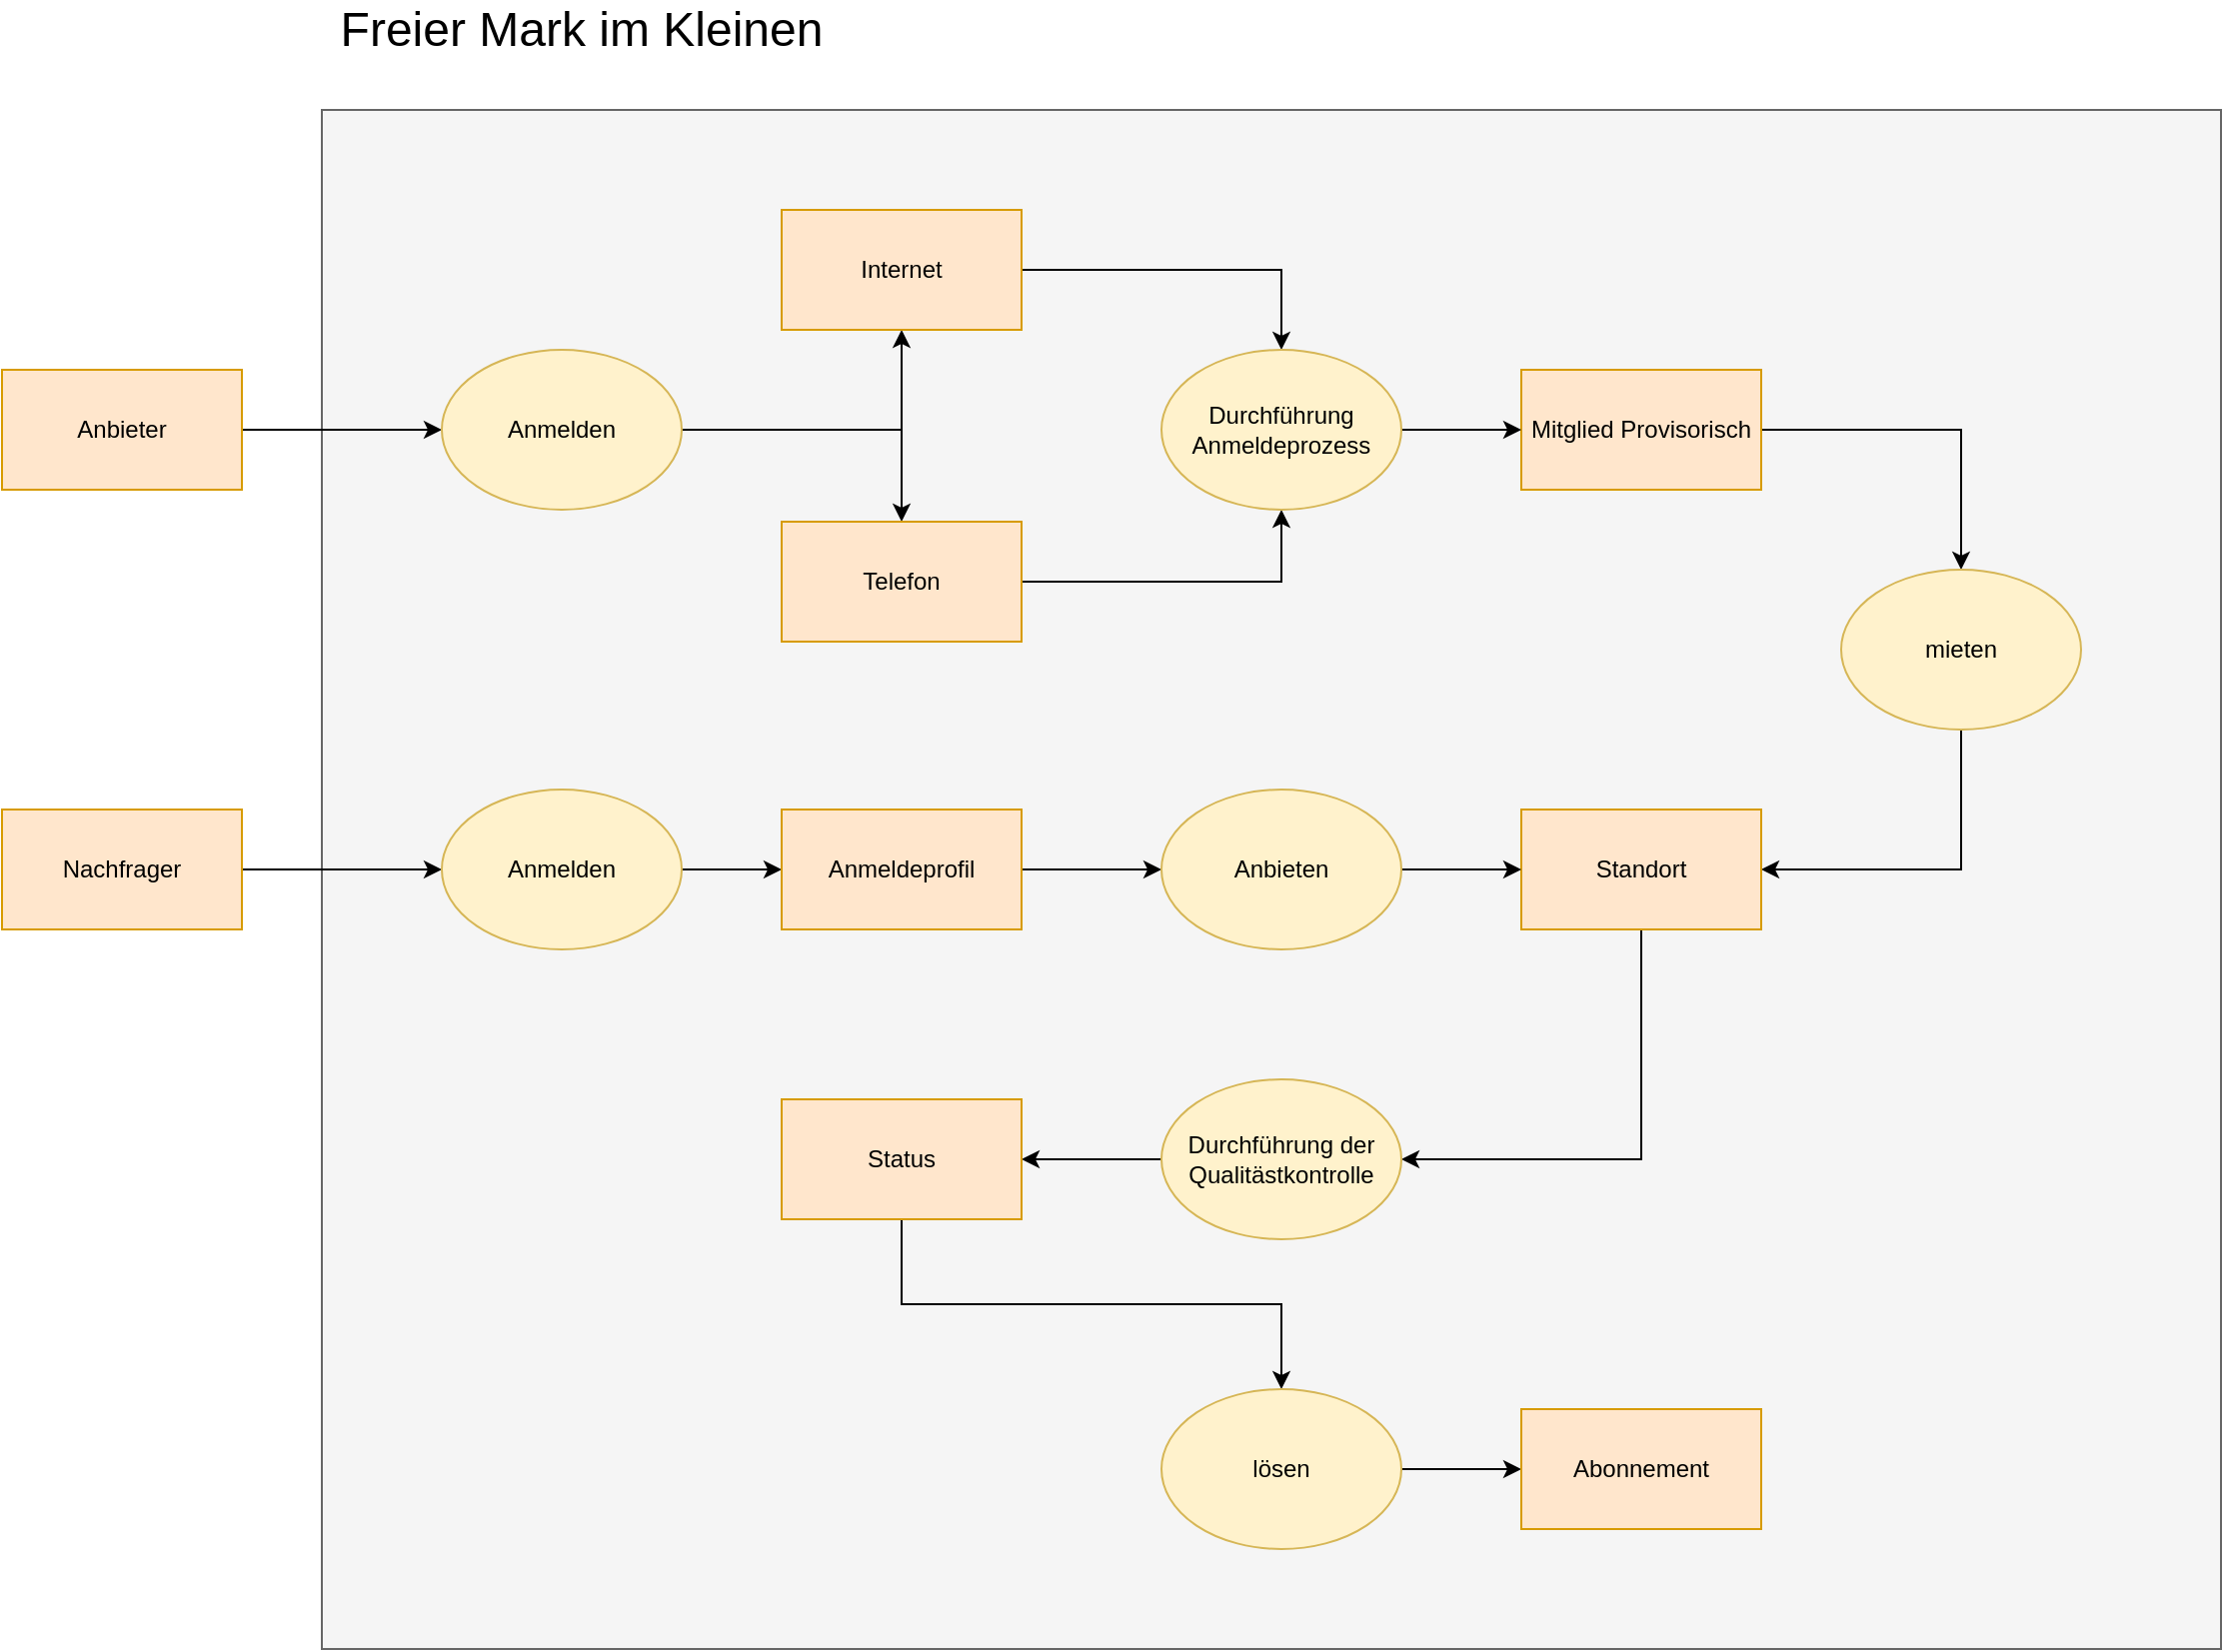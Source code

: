 <mxfile version="13.10.9" type="github">
  <diagram id="1d6je53Co4X1XFdIaq6g" name="Page-1">
    <mxGraphModel dx="2130" dy="970" grid="1" gridSize="10" guides="1" tooltips="1" connect="1" arrows="1" fold="1" page="1" pageScale="1" pageWidth="827" pageHeight="1169" math="0" shadow="0">
      <root>
        <mxCell id="0" />
        <mxCell id="1" parent="0" />
        <mxCell id="6YlxYn7CpiebAkPf-IOl-47" value="" style="rounded=0;whiteSpace=wrap;html=1;shadow=0;fillColor=#f5f5f5;strokeColor=#666666;fontColor=#333333;" vertex="1" parent="1">
          <mxGeometry x="320" y="90" width="950" height="770" as="geometry" />
        </mxCell>
        <mxCell id="6YlxYn7CpiebAkPf-IOl-2" value="&lt;font style=&quot;font-size: 24px&quot;&gt;Freier Mark im Kleinen&lt;/font&gt;" style="text;html=1;strokeColor=none;fillColor=none;align=center;verticalAlign=middle;whiteSpace=wrap;rounded=0;" vertex="1" parent="1">
          <mxGeometry x="320" y="40" width="260" height="20" as="geometry" />
        </mxCell>
        <mxCell id="6YlxYn7CpiebAkPf-IOl-6" style="edgeStyle=orthogonalEdgeStyle;rounded=0;orthogonalLoop=1;jettySize=auto;html=1;exitX=1;exitY=0.5;exitDx=0;exitDy=0;entryX=0;entryY=0.5;entryDx=0;entryDy=0;" edge="1" parent="1" source="6YlxYn7CpiebAkPf-IOl-3" target="6YlxYn7CpiebAkPf-IOl-4">
          <mxGeometry relative="1" as="geometry" />
        </mxCell>
        <mxCell id="6YlxYn7CpiebAkPf-IOl-3" value="Anbieter" style="rounded=0;whiteSpace=wrap;html=1;fillColor=#ffe6cc;strokeColor=#d79b00;" vertex="1" parent="1">
          <mxGeometry x="160" y="220" width="120" height="60" as="geometry" />
        </mxCell>
        <mxCell id="6YlxYn7CpiebAkPf-IOl-14" style="edgeStyle=orthogonalEdgeStyle;rounded=0;orthogonalLoop=1;jettySize=auto;html=1;exitX=1;exitY=0.5;exitDx=0;exitDy=0;entryX=0.5;entryY=0;entryDx=0;entryDy=0;" edge="1" parent="1" source="6YlxYn7CpiebAkPf-IOl-4" target="6YlxYn7CpiebAkPf-IOl-9">
          <mxGeometry relative="1" as="geometry" />
        </mxCell>
        <mxCell id="6YlxYn7CpiebAkPf-IOl-15" style="edgeStyle=orthogonalEdgeStyle;rounded=0;orthogonalLoop=1;jettySize=auto;html=1;exitX=1;exitY=0.5;exitDx=0;exitDy=0;entryX=0.5;entryY=1;entryDx=0;entryDy=0;" edge="1" parent="1" source="6YlxYn7CpiebAkPf-IOl-4" target="6YlxYn7CpiebAkPf-IOl-10">
          <mxGeometry relative="1" as="geometry" />
        </mxCell>
        <mxCell id="6YlxYn7CpiebAkPf-IOl-4" value="Anmelden" style="ellipse;whiteSpace=wrap;html=1;fillColor=#fff2cc;strokeColor=#d6b656;" vertex="1" parent="1">
          <mxGeometry x="380" y="210" width="120" height="80" as="geometry" />
        </mxCell>
        <mxCell id="6YlxYn7CpiebAkPf-IOl-20" style="edgeStyle=orthogonalEdgeStyle;rounded=0;orthogonalLoop=1;jettySize=auto;html=1;exitX=1;exitY=0.5;exitDx=0;exitDy=0;entryX=0.5;entryY=1;entryDx=0;entryDy=0;" edge="1" parent="1" source="6YlxYn7CpiebAkPf-IOl-9" target="6YlxYn7CpiebAkPf-IOl-18">
          <mxGeometry relative="1" as="geometry" />
        </mxCell>
        <mxCell id="6YlxYn7CpiebAkPf-IOl-9" value="Telefon" style="rounded=0;whiteSpace=wrap;html=1;fillColor=#ffe6cc;strokeColor=#d79b00;" vertex="1" parent="1">
          <mxGeometry x="550" y="296" width="120" height="60" as="geometry" />
        </mxCell>
        <mxCell id="6YlxYn7CpiebAkPf-IOl-19" style="edgeStyle=orthogonalEdgeStyle;rounded=0;orthogonalLoop=1;jettySize=auto;html=1;exitX=1;exitY=0.5;exitDx=0;exitDy=0;entryX=0.5;entryY=0;entryDx=0;entryDy=0;" edge="1" parent="1" source="6YlxYn7CpiebAkPf-IOl-10" target="6YlxYn7CpiebAkPf-IOl-18">
          <mxGeometry relative="1" as="geometry" />
        </mxCell>
        <mxCell id="6YlxYn7CpiebAkPf-IOl-10" value="Internet" style="rounded=0;whiteSpace=wrap;html=1;fillColor=#ffe6cc;strokeColor=#d79b00;" vertex="1" parent="1">
          <mxGeometry x="550" y="140" width="120" height="60" as="geometry" />
        </mxCell>
        <mxCell id="6YlxYn7CpiebAkPf-IOl-23" style="edgeStyle=orthogonalEdgeStyle;rounded=0;orthogonalLoop=1;jettySize=auto;html=1;exitX=1;exitY=0.5;exitDx=0;exitDy=0;entryX=0.5;entryY=0;entryDx=0;entryDy=0;" edge="1" parent="1" source="6YlxYn7CpiebAkPf-IOl-16" target="6YlxYn7CpiebAkPf-IOl-22">
          <mxGeometry relative="1" as="geometry" />
        </mxCell>
        <mxCell id="6YlxYn7CpiebAkPf-IOl-16" value="Mitglied Provisorisch" style="rounded=0;whiteSpace=wrap;html=1;fillColor=#ffe6cc;strokeColor=#d79b00;" vertex="1" parent="1">
          <mxGeometry x="920" y="220" width="120" height="60" as="geometry" />
        </mxCell>
        <mxCell id="6YlxYn7CpiebAkPf-IOl-21" style="edgeStyle=orthogonalEdgeStyle;rounded=0;orthogonalLoop=1;jettySize=auto;html=1;exitX=1;exitY=0.5;exitDx=0;exitDy=0;" edge="1" parent="1" source="6YlxYn7CpiebAkPf-IOl-18" target="6YlxYn7CpiebAkPf-IOl-16">
          <mxGeometry relative="1" as="geometry" />
        </mxCell>
        <mxCell id="6YlxYn7CpiebAkPf-IOl-18" value="Durchführung Anmeldeprozess" style="ellipse;whiteSpace=wrap;html=1;fillColor=#fff2cc;strokeColor=#d6b656;" vertex="1" parent="1">
          <mxGeometry x="740" y="210" width="120" height="80" as="geometry" />
        </mxCell>
        <mxCell id="6YlxYn7CpiebAkPf-IOl-46" style="edgeStyle=orthogonalEdgeStyle;rounded=0;orthogonalLoop=1;jettySize=auto;html=1;exitX=0.5;exitY=1;exitDx=0;exitDy=0;entryX=1;entryY=0.5;entryDx=0;entryDy=0;" edge="1" parent="1" source="6YlxYn7CpiebAkPf-IOl-22" target="6YlxYn7CpiebAkPf-IOl-24">
          <mxGeometry relative="1" as="geometry" />
        </mxCell>
        <mxCell id="6YlxYn7CpiebAkPf-IOl-22" value="mieten" style="ellipse;whiteSpace=wrap;html=1;fillColor=#fff2cc;strokeColor=#d6b656;" vertex="1" parent="1">
          <mxGeometry x="1080" y="320" width="120" height="80" as="geometry" />
        </mxCell>
        <mxCell id="6YlxYn7CpiebAkPf-IOl-70" style="edgeStyle=orthogonalEdgeStyle;rounded=0;orthogonalLoop=1;jettySize=auto;html=1;exitX=0.5;exitY=1;exitDx=0;exitDy=0;entryX=1;entryY=0.5;entryDx=0;entryDy=0;" edge="1" parent="1" source="6YlxYn7CpiebAkPf-IOl-24" target="6YlxYn7CpiebAkPf-IOl-31">
          <mxGeometry relative="1" as="geometry" />
        </mxCell>
        <mxCell id="6YlxYn7CpiebAkPf-IOl-24" value="Standort" style="rounded=0;whiteSpace=wrap;html=1;fillColor=#ffe6cc;strokeColor=#d79b00;" vertex="1" parent="1">
          <mxGeometry x="920" y="440" width="120" height="60" as="geometry" />
        </mxCell>
        <mxCell id="6YlxYn7CpiebAkPf-IOl-79" style="edgeStyle=orthogonalEdgeStyle;rounded=0;orthogonalLoop=1;jettySize=auto;html=1;exitX=0;exitY=0.5;exitDx=0;exitDy=0;entryX=1;entryY=0.5;entryDx=0;entryDy=0;" edge="1" parent="1" source="6YlxYn7CpiebAkPf-IOl-31" target="6YlxYn7CpiebAkPf-IOl-62">
          <mxGeometry relative="1" as="geometry" />
        </mxCell>
        <mxCell id="6YlxYn7CpiebAkPf-IOl-31" value="Durchführung der Qualitästkontrolle" style="ellipse;whiteSpace=wrap;html=1;fillColor=#fff2cc;strokeColor=#d6b656;" vertex="1" parent="1">
          <mxGeometry x="740" y="575" width="120" height="80" as="geometry" />
        </mxCell>
        <mxCell id="6YlxYn7CpiebAkPf-IOl-37" style="edgeStyle=orthogonalEdgeStyle;rounded=0;orthogonalLoop=1;jettySize=auto;html=1;exitX=1;exitY=0.5;exitDx=0;exitDy=0;entryX=0;entryY=0.5;entryDx=0;entryDy=0;" edge="1" parent="1" source="6YlxYn7CpiebAkPf-IOl-34" target="6YlxYn7CpiebAkPf-IOl-36">
          <mxGeometry relative="1" as="geometry" />
        </mxCell>
        <mxCell id="6YlxYn7CpiebAkPf-IOl-34" value="Nachfrager" style="rounded=0;whiteSpace=wrap;html=1;fillColor=#ffe6cc;strokeColor=#d79b00;" vertex="1" parent="1">
          <mxGeometry x="160" y="440" width="120" height="60" as="geometry" />
        </mxCell>
        <mxCell id="6YlxYn7CpiebAkPf-IOl-41" style="edgeStyle=orthogonalEdgeStyle;rounded=0;orthogonalLoop=1;jettySize=auto;html=1;exitX=1;exitY=0.5;exitDx=0;exitDy=0;" edge="1" parent="1" source="6YlxYn7CpiebAkPf-IOl-36" target="6YlxYn7CpiebAkPf-IOl-40">
          <mxGeometry relative="1" as="geometry" />
        </mxCell>
        <mxCell id="6YlxYn7CpiebAkPf-IOl-36" value="Anmelden" style="ellipse;whiteSpace=wrap;html=1;fillColor=#fff2cc;strokeColor=#d6b656;" vertex="1" parent="1">
          <mxGeometry x="380" y="430" width="120" height="80" as="geometry" />
        </mxCell>
        <mxCell id="6YlxYn7CpiebAkPf-IOl-43" style="edgeStyle=orthogonalEdgeStyle;rounded=0;orthogonalLoop=1;jettySize=auto;html=1;exitX=1;exitY=0.5;exitDx=0;exitDy=0;entryX=0;entryY=0.5;entryDx=0;entryDy=0;" edge="1" parent="1" source="6YlxYn7CpiebAkPf-IOl-40" target="6YlxYn7CpiebAkPf-IOl-42">
          <mxGeometry relative="1" as="geometry" />
        </mxCell>
        <mxCell id="6YlxYn7CpiebAkPf-IOl-40" value="Anmeldeprofil" style="rounded=0;whiteSpace=wrap;html=1;fillColor=#ffe6cc;strokeColor=#d79b00;" vertex="1" parent="1">
          <mxGeometry x="550" y="440" width="120" height="60" as="geometry" />
        </mxCell>
        <mxCell id="6YlxYn7CpiebAkPf-IOl-44" style="edgeStyle=orthogonalEdgeStyle;rounded=0;orthogonalLoop=1;jettySize=auto;html=1;exitX=1;exitY=0.5;exitDx=0;exitDy=0;entryX=0;entryY=0.5;entryDx=0;entryDy=0;" edge="1" parent="1" source="6YlxYn7CpiebAkPf-IOl-42" target="6YlxYn7CpiebAkPf-IOl-24">
          <mxGeometry relative="1" as="geometry" />
        </mxCell>
        <mxCell id="6YlxYn7CpiebAkPf-IOl-42" value="Anbieten" style="ellipse;whiteSpace=wrap;html=1;fillColor=#fff2cc;strokeColor=#d6b656;" vertex="1" parent="1">
          <mxGeometry x="740" y="430" width="120" height="80" as="geometry" />
        </mxCell>
        <mxCell id="6YlxYn7CpiebAkPf-IOl-75" style="edgeStyle=orthogonalEdgeStyle;rounded=0;orthogonalLoop=1;jettySize=auto;html=1;exitX=0.5;exitY=1;exitDx=0;exitDy=0;entryX=0.5;entryY=0;entryDx=0;entryDy=0;" edge="1" parent="1" source="6YlxYn7CpiebAkPf-IOl-62" target="6YlxYn7CpiebAkPf-IOl-72">
          <mxGeometry relative="1" as="geometry" />
        </mxCell>
        <mxCell id="6YlxYn7CpiebAkPf-IOl-62" value="Status" style="rounded=0;whiteSpace=wrap;html=1;shadow=0;fillColor=#ffe6cc;strokeColor=#d79b00;" vertex="1" parent="1">
          <mxGeometry x="550" y="585" width="120" height="60" as="geometry" />
        </mxCell>
        <mxCell id="6YlxYn7CpiebAkPf-IOl-65" style="edgeStyle=orthogonalEdgeStyle;rounded=0;orthogonalLoop=1;jettySize=auto;html=1;exitX=0.5;exitY=1;exitDx=0;exitDy=0;" edge="1" parent="1" source="6YlxYn7CpiebAkPf-IOl-2" target="6YlxYn7CpiebAkPf-IOl-2">
          <mxGeometry relative="1" as="geometry" />
        </mxCell>
        <mxCell id="6YlxYn7CpiebAkPf-IOl-81" style="edgeStyle=orthogonalEdgeStyle;rounded=0;orthogonalLoop=1;jettySize=auto;html=1;exitX=1;exitY=0.5;exitDx=0;exitDy=0;entryX=0;entryY=0.5;entryDx=0;entryDy=0;" edge="1" parent="1" source="6YlxYn7CpiebAkPf-IOl-72" target="6YlxYn7CpiebAkPf-IOl-80">
          <mxGeometry relative="1" as="geometry" />
        </mxCell>
        <mxCell id="6YlxYn7CpiebAkPf-IOl-72" value="lösen" style="ellipse;whiteSpace=wrap;html=1;shadow=0;fillColor=#fff2cc;strokeColor=#d6b656;" vertex="1" parent="1">
          <mxGeometry x="740" y="730" width="120" height="80" as="geometry" />
        </mxCell>
        <mxCell id="6YlxYn7CpiebAkPf-IOl-80" value="Abonnement" style="rounded=0;whiteSpace=wrap;html=1;shadow=0;fillColor=#ffe6cc;strokeColor=#d79b00;" vertex="1" parent="1">
          <mxGeometry x="920" y="740" width="120" height="60" as="geometry" />
        </mxCell>
      </root>
    </mxGraphModel>
  </diagram>
</mxfile>
